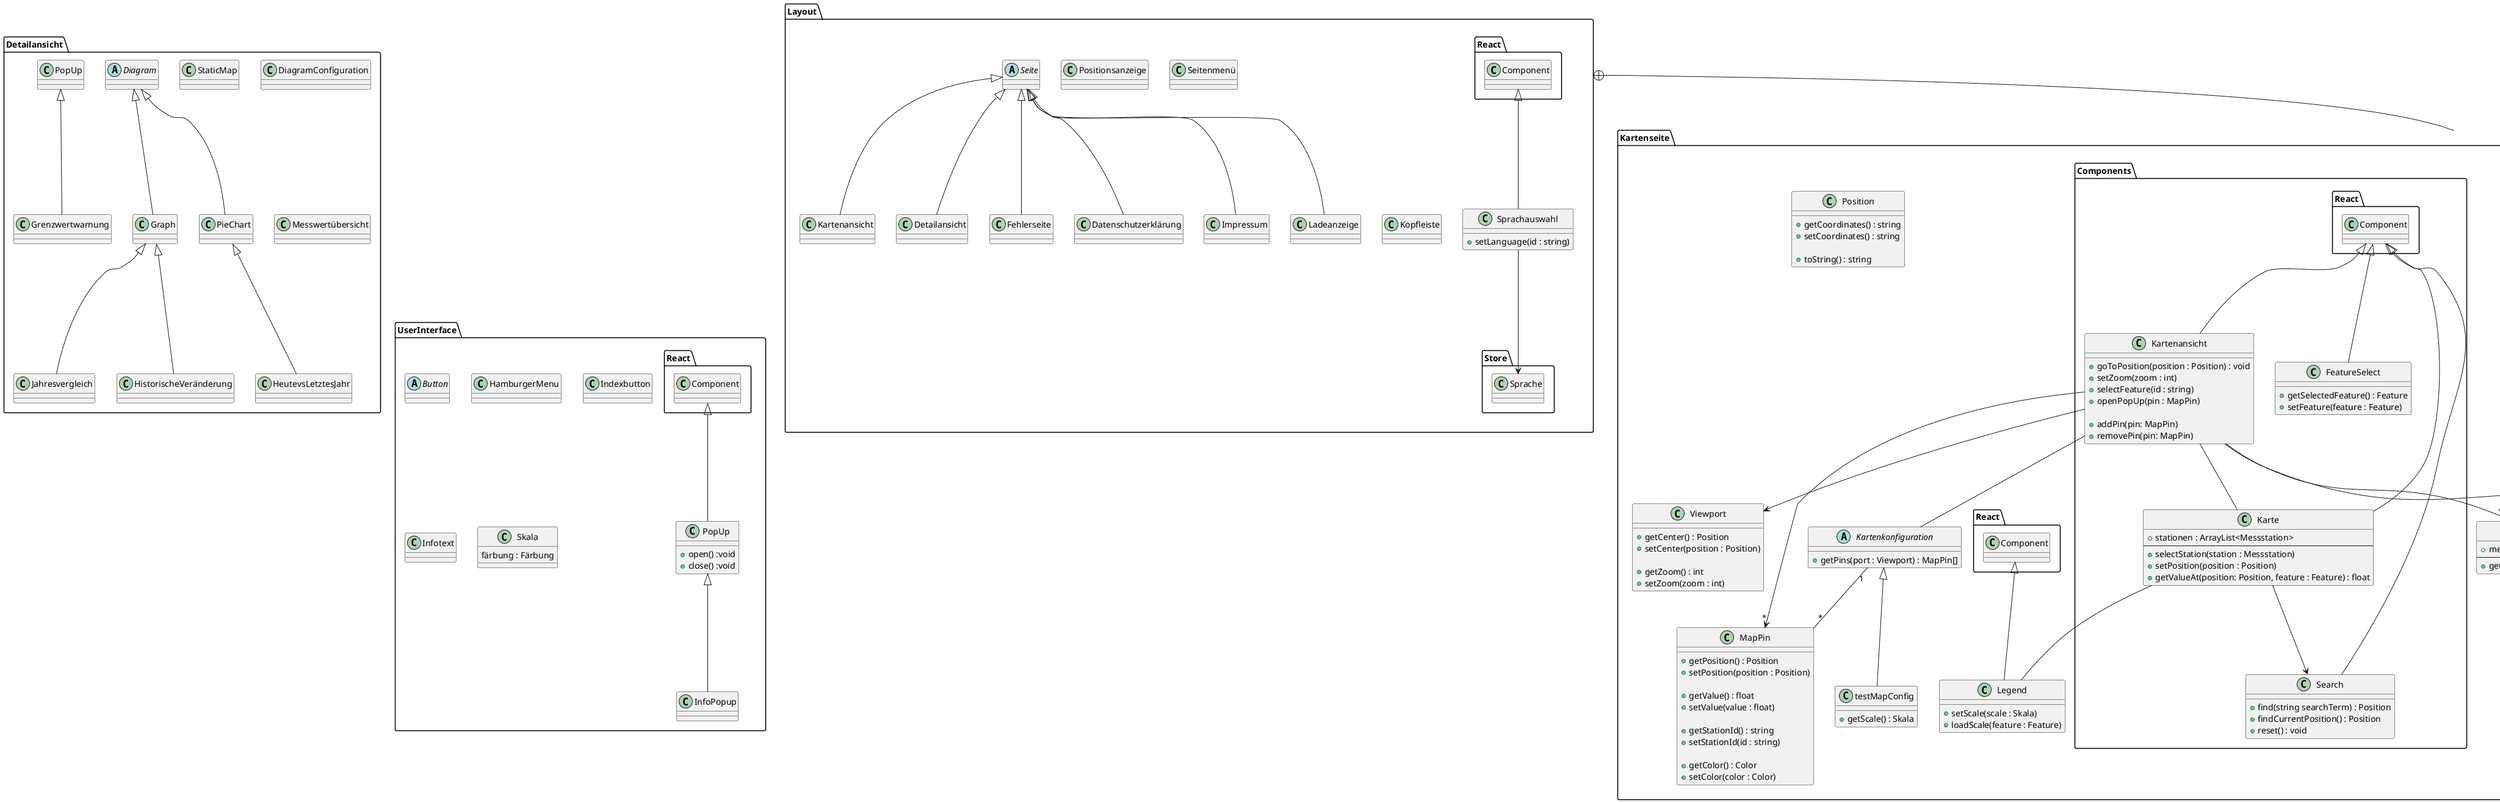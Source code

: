 @startuml Komplett


package FROST {
    
    FROSTQuery --> FROSTServer
    FROSTQuery --> QueryResult


    class FROSTServer
    abstract FROSTQuery {
        send() : QueryResult
    }
    class ObservationQuery extends FROSTQuery
    class DatastreamQuery extends FROSTQuery
    class ObservedPropertyQuery extends FROSTQuery
    class ThingQuery extends FROSTQuery

    abstract QueryResult
    

    class ObservationResult extends QueryResult
    class DatastreamResult extends QueryResult
    class ObservedPropertyResult extends QueryResult
    class ThingResult extends QueryResult
} 


package Modell {
    class Measuringstation {
        -name : String
        -position : Position
        -availableFeatures : List<Feature>
        + getName() : string
        + getFeatures() : List<Feature>
        + getCurrentValue() : int
        + getPosition() : Position
        + getCurrentValue() : float
        + getAvarage() : float
        + getAllData(Date date, Date date) : List<float>
        + isLimitExceeded() : Boolean
    }
    
    Measuringstation -- Feature    
   
     class Date  {
        day : Integer
        month : Integer
        year : Integer
        hour : float
    }
    
    Measuringstation --* Position
    
    class Position {
        xCoordinate : float
        yCoordinate : float
    }

    abstract class Feature {
    + getFeatureInfo() : FeatureInfo
    } 


    class Feinstaub extends Feature {
        -name : String
        -stations : Measurestations
        +getFeatureInfo() : FeatureInfo
    }
    class Luftfeuchtigkeit extends Feature {
        -name : String
        -stations : Measurestations
        +getFeatureInfo() : FeatureInfo
    }
    class Luftdruck extends Feature {
        -name : String
        -stations : Measurestations
        +getFeatureInfo() : FeatureInfo
    }
    class Temperatur extends Feature {
        -name : String
        -stations : Measurestations
        +getFeatureInfo() : FeatureInfo
    }
   
    enum Colors {
        GREEN
        LIGHTGREEN
        YELLOW
        ORANGE
        RED
    }

    Colors *-- ColorCode
    Colors *-- Skala
    ColorCode -- Skala

    class ColorCode {
        color : Colors
        + getColor(value : float)
    }

    class Skala {
        -colors : Colors[]
        +listAllColors() : Colors
    }
    
    class FeatureInfo {
        -info : String
        + getInfo() : String
    }
    
    Feature *-- FeatureInfo
}

Kartenseite +-- Modell

package Kartenseite {

    package Components {
        class Kartenansicht extends React.Component {
        + goToPosition(position : Position) : void
        + setZoom(zoom : int)
        + selectFeature(id : string)
        + openPopUp(pin : MapPin)

        + addPin(pin: MapPin)
        + removePin(pin: MapPin)
        }

        class FeatureSelect extends React.Component {
            + getSelectedFeature() : Feature
            + setFeature(feature : Feature)
        }

        class Search extends React.Component {
            + find(string searchTerm) : Position
            + findCurrentPosition() : Position
            + reset() : void
        }

        class Karte extends React.Component {
        + stationen : ArrayList<Messstation>
        --
        + selectStation(station : Messstation)
        + setPosition(position : Position)
        + getValueAt(position: Position, feature : Feature) : float
        }
    }

    Kartenansicht --> Viewport
    Kartenansicht --> Position
    Karte --> Search
    Kartenansicht -- Karte
    Karte -- Legend

    

    class Viewport {
        + getCenter() : Position
        + setCenter(position : Position)

        + getZoom() : int
        + setZoom(zoom : int)
    }

    class Position {
        + getCoordinates() : string
        + setCoordinates() : string

        + toString() : string 
    }
    

    Kartenansicht -- Kartenkonfiguration
    Kartenkonfiguration "1" -- "*" MapPin
    Kartenansicht --> "*" MapPin
    Kartenansicht --> "*" Polygon

    abstract Kartenkonfiguration {
        + getPins(port : Viewport) : MapPin[]
    }

    class testMapConfig extends Kartenkonfiguration {
        + getScale() : Skala
    }

    class MapPin {
        + getPosition() : Position
        + setPosition(position : Position)

        + getValue() : float
        + setValue(value : float)

        + getStationId() : string
        + setStationId(id : string)

        + getColor() : Color
        + setColor(color : Color)
    }

    class Legend extends React.Component{
        + setScale(scale : Skala)
        + loadScale(feature : Feature)
    }

    class Polygon {
        + messstationen : ArrayList<Messstation>
        --
        + getAvgValue() : float
    }
}

package Detailansicht {
    abstract Diagram
    class Graph extends Diagram
    class PieChart extends Diagram
    class HistorischeVeränderung extends Graph
    class Jahresvergleich extends Graph
    class HeutevsLetztesJahr extends PieChart
    class StaticMap
    class DiagramConfiguration
    class Messwertübersicht
    class Grenzwertwarnung extends PopUp
}

Layout +-- Kartenseite

package Layout {
    abstract Seite
    class Fehlerseite extends Seite
    class Datenschutzerklärung extends Seite
    class Impressum extends Seite
    class Ladeanzeige extends Seite
    class Kartenansicht extends Seite
    class Detailansicht extends Seite
    class Positionsanzeige
    class Seitenmenü

    Sprachauswahl --> Store.Sprache
    class Sprachauswahl extends React.Component {
        + setLanguage(id : string)
    }
    class Kopfleiste
}

package Store {
    class Sprache {
        + getString(id: string) : string
        + loadLanguage(file : string)
    }

    class KartenkonfigurationSpeicher {
        + save(Kartenkonfiguration conf, viewport : Viewport)
        + load() : Kartenkonfiguration
    }
}


package UserInterface {
    class PopUp extends React.Component {
    + open() :void
    + close() :void
    }
    abstract Button
    class HamburgerMenu
    class Indexbutton    
    class InfoPopup extends PopUp {
        
    }
    class Infotext
    class Skala {
        färbung : Färbung
    }
    
}


@enduml
